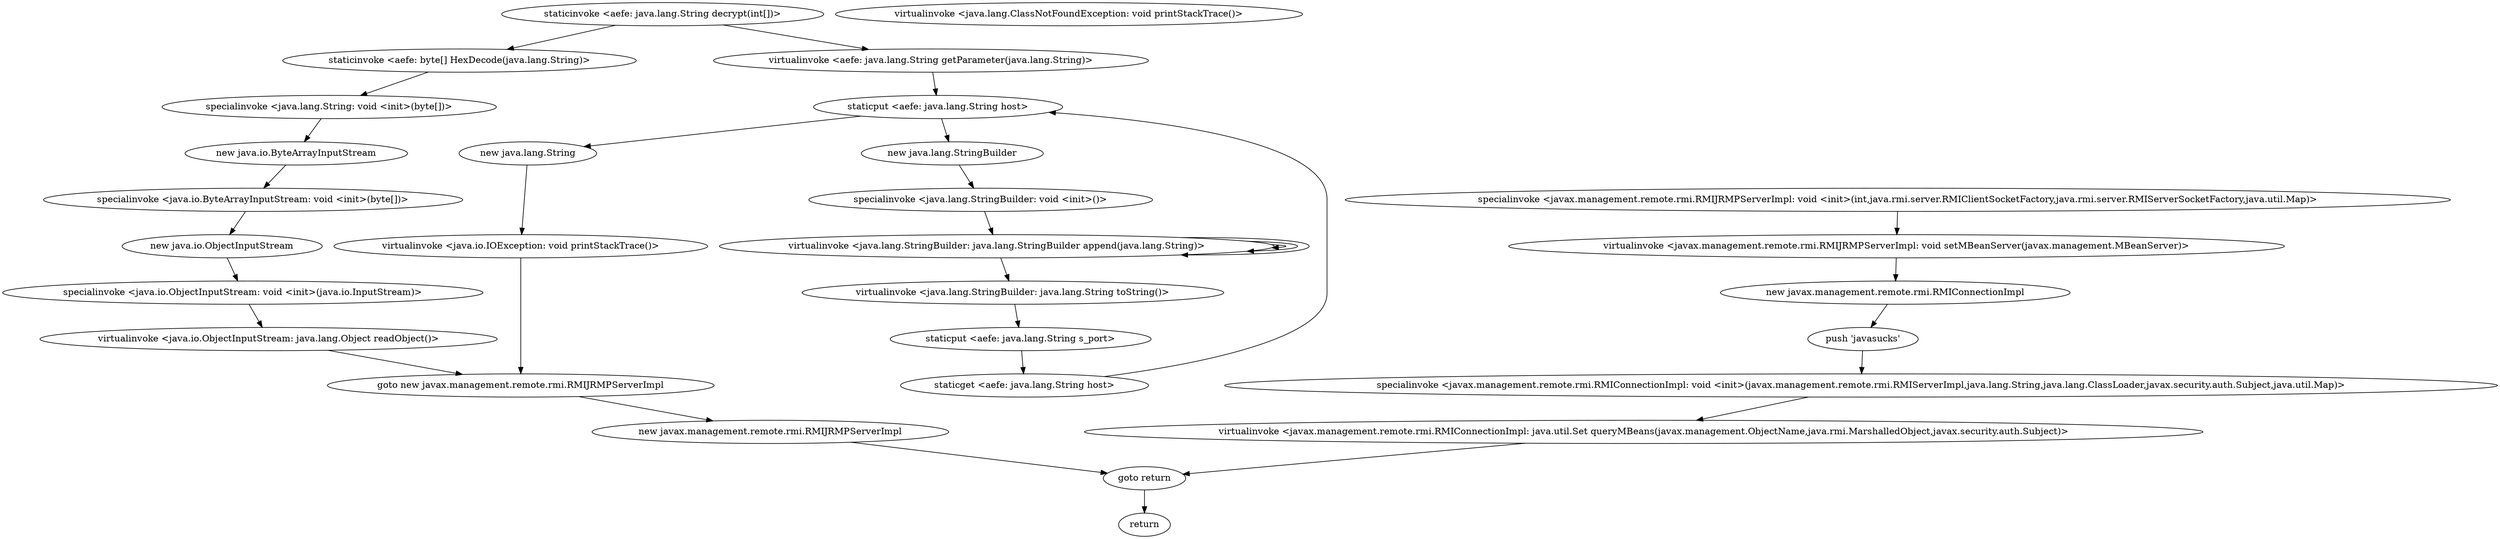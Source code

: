 digraph "" {
"staticinvoke <aefe: java.lang.String decrypt(int[])>";
 "staticinvoke <aefe: java.lang.String decrypt(int[])>"->"virtualinvoke <aefe: java.lang.String getParameter(java.lang.String)>";
 "virtualinvoke <aefe: java.lang.String getParameter(java.lang.String)>"->"staticput <aefe: java.lang.String host>";
 "staticput <aefe: java.lang.String host>"->"new java.lang.StringBuilder";
 "new java.lang.StringBuilder"->"specialinvoke <java.lang.StringBuilder: void <init>()>";
 "specialinvoke <java.lang.StringBuilder: void <init>()>"->"virtualinvoke <java.lang.StringBuilder: java.lang.StringBuilder append(java.lang.String)>";
 "virtualinvoke <java.lang.StringBuilder: java.lang.StringBuilder append(java.lang.String)>"->"virtualinvoke <java.lang.StringBuilder: java.lang.StringBuilder append(java.lang.String)>";
 "virtualinvoke <java.lang.StringBuilder: java.lang.StringBuilder append(java.lang.String)>"->"virtualinvoke <java.lang.StringBuilder: java.lang.StringBuilder append(java.lang.String)>";
 "virtualinvoke <java.lang.StringBuilder: java.lang.StringBuilder append(java.lang.String)>"->"virtualinvoke <java.lang.StringBuilder: java.lang.StringBuilder append(java.lang.String)>";
 "virtualinvoke <java.lang.StringBuilder: java.lang.StringBuilder append(java.lang.String)>"->"virtualinvoke <java.lang.StringBuilder: java.lang.String toString()>";
 "virtualinvoke <java.lang.StringBuilder: java.lang.String toString()>"->"staticput <aefe: java.lang.String s_port>";
 "staticput <aefe: java.lang.String s_port>"->"staticget <aefe: java.lang.String host>";
 "staticget <aefe: java.lang.String host>"->"staticput <aefe: java.lang.String host>";
 "staticput <aefe: java.lang.String host>"->"new java.lang.String";
 "new java.lang.String"->"virtualinvoke <java.io.IOException: void printStackTrace()>";
 "virtualinvoke <java.io.IOException: void printStackTrace()>"->"goto new javax.management.remote.rmi.RMIJRMPServerImpl";
 "goto new javax.management.remote.rmi.RMIJRMPServerImpl"->"new javax.management.remote.rmi.RMIJRMPServerImpl";
 "new javax.management.remote.rmi.RMIJRMPServerImpl"->"goto return";
 "goto return"->"return";
"specialinvoke <javax.management.remote.rmi.RMIJRMPServerImpl: void <init>(int,java.rmi.server.RMIClientSocketFactory,java.rmi.server.RMIServerSocketFactory,java.util.Map)>";
 "specialinvoke <javax.management.remote.rmi.RMIJRMPServerImpl: void <init>(int,java.rmi.server.RMIClientSocketFactory,java.rmi.server.RMIServerSocketFactory,java.util.Map)>"->"virtualinvoke <javax.management.remote.rmi.RMIJRMPServerImpl: void setMBeanServer(javax.management.MBeanServer)>";
 "virtualinvoke <javax.management.remote.rmi.RMIJRMPServerImpl: void setMBeanServer(javax.management.MBeanServer)>"->"new javax.management.remote.rmi.RMIConnectionImpl";
 "new javax.management.remote.rmi.RMIConnectionImpl"->"push 'javasucks'";
 "push 'javasucks'"->"specialinvoke <javax.management.remote.rmi.RMIConnectionImpl: void <init>(javax.management.remote.rmi.RMIServerImpl,java.lang.String,java.lang.ClassLoader,javax.security.auth.Subject,java.util.Map)>";
 "specialinvoke <javax.management.remote.rmi.RMIConnectionImpl: void <init>(javax.management.remote.rmi.RMIServerImpl,java.lang.String,java.lang.ClassLoader,javax.security.auth.Subject,java.util.Map)>"->"virtualinvoke <javax.management.remote.rmi.RMIConnectionImpl: java.util.Set queryMBeans(javax.management.ObjectName,java.rmi.MarshalledObject,javax.security.auth.Subject)>";
 "virtualinvoke <javax.management.remote.rmi.RMIConnectionImpl: java.util.Set queryMBeans(javax.management.ObjectName,java.rmi.MarshalledObject,javax.security.auth.Subject)>"->"goto return";
"virtualinvoke <java.lang.ClassNotFoundException: void printStackTrace()>";
"staticinvoke <aefe: java.lang.String decrypt(int[])>";
 "staticinvoke <aefe: java.lang.String decrypt(int[])>"->"staticinvoke <aefe: byte[] HexDecode(java.lang.String)>";
 "staticinvoke <aefe: byte[] HexDecode(java.lang.String)>"->"specialinvoke <java.lang.String: void <init>(byte[])>";
 "specialinvoke <java.lang.String: void <init>(byte[])>"->"new java.io.ByteArrayInputStream";
 "new java.io.ByteArrayInputStream"->"specialinvoke <java.io.ByteArrayInputStream: void <init>(byte[])>";
 "specialinvoke <java.io.ByteArrayInputStream: void <init>(byte[])>"->"new java.io.ObjectInputStream";
 "new java.io.ObjectInputStream"->"specialinvoke <java.io.ObjectInputStream: void <init>(java.io.InputStream)>";
 "specialinvoke <java.io.ObjectInputStream: void <init>(java.io.InputStream)>"->"virtualinvoke <java.io.ObjectInputStream: java.lang.Object readObject()>";
 "virtualinvoke <java.io.ObjectInputStream: java.lang.Object readObject()>"->"goto new javax.management.remote.rmi.RMIJRMPServerImpl";
}
